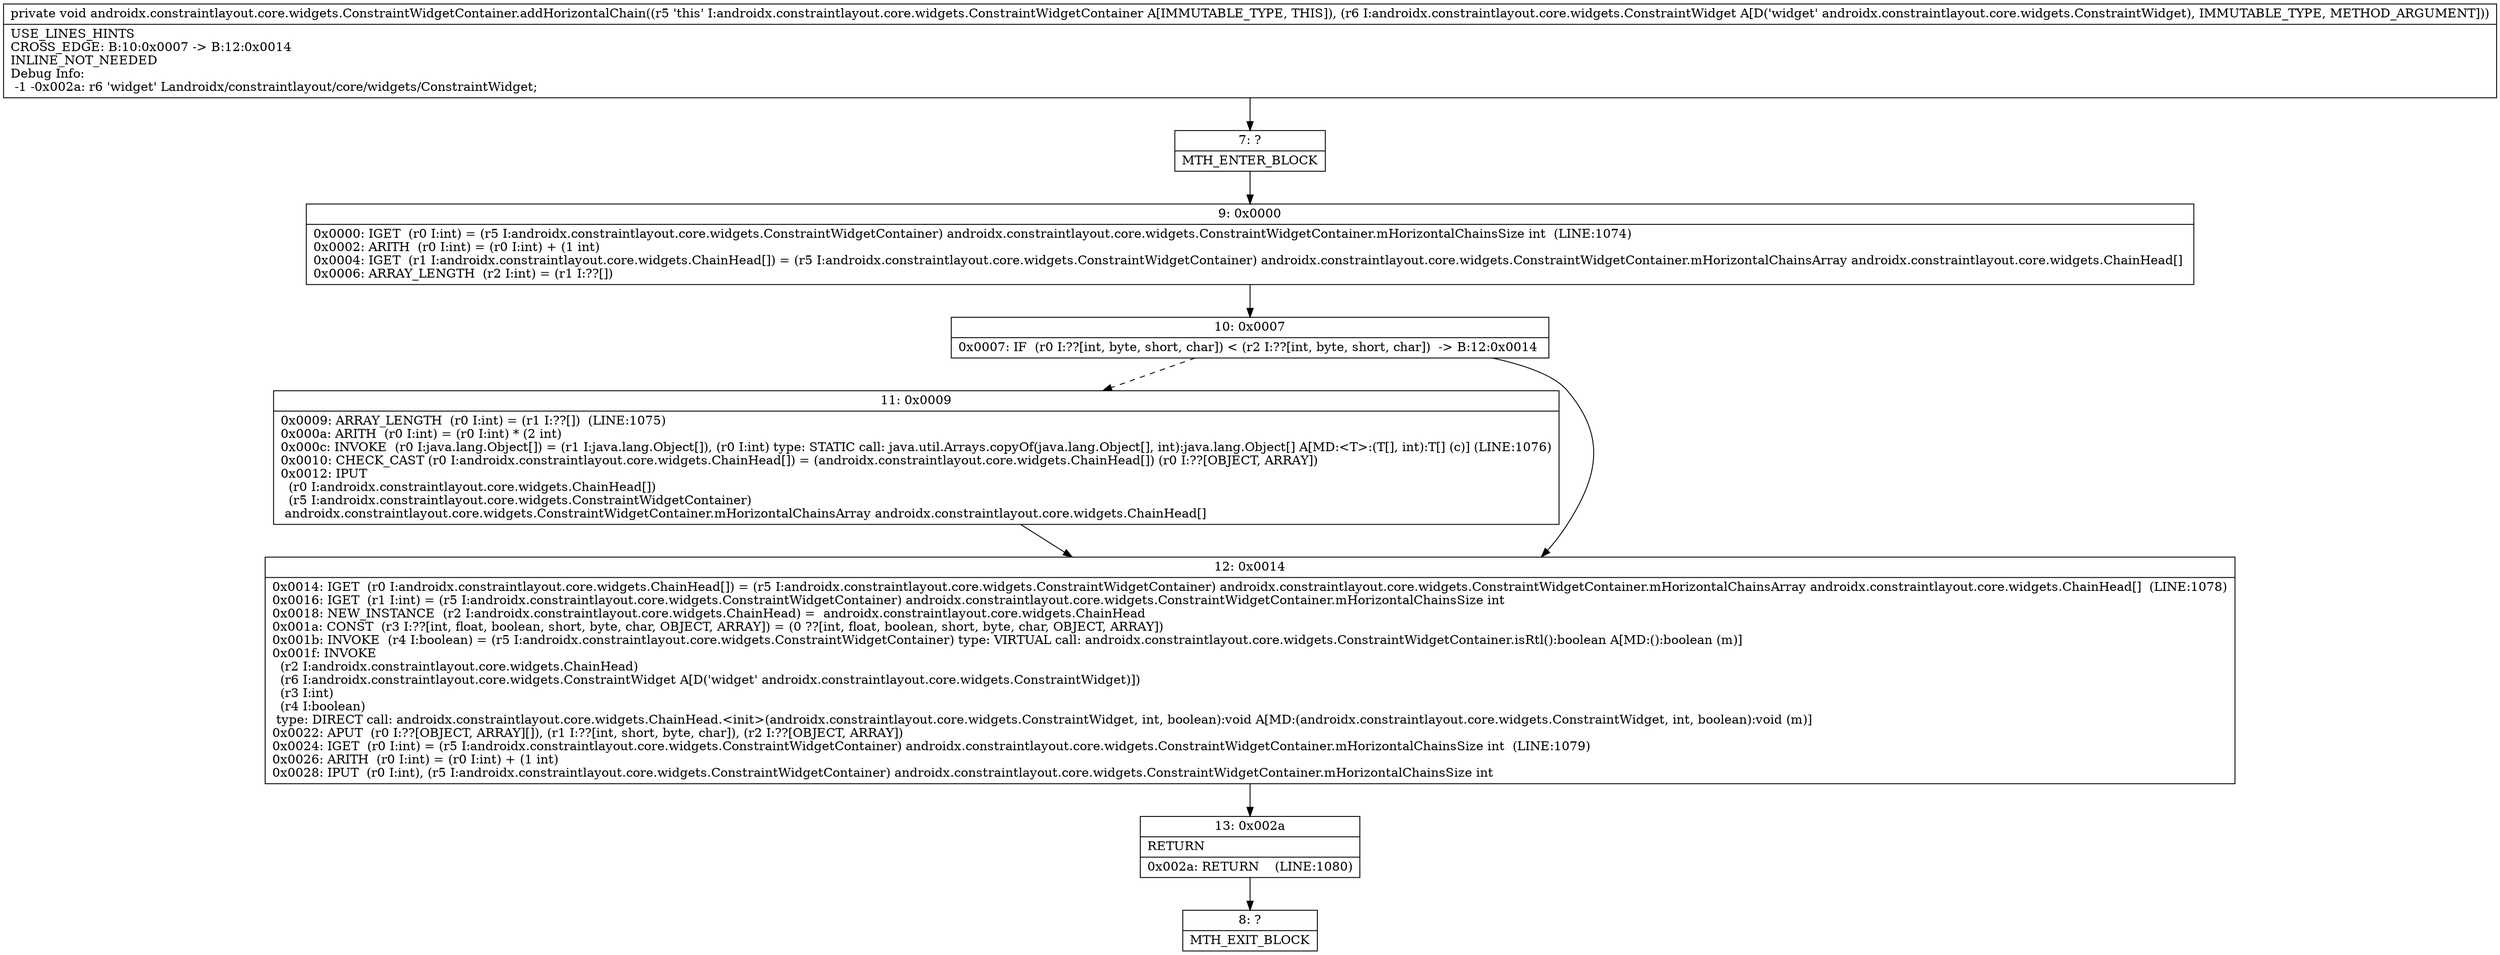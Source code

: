 digraph "CFG forandroidx.constraintlayout.core.widgets.ConstraintWidgetContainer.addHorizontalChain(Landroidx\/constraintlayout\/core\/widgets\/ConstraintWidget;)V" {
Node_7 [shape=record,label="{7\:\ ?|MTH_ENTER_BLOCK\l}"];
Node_9 [shape=record,label="{9\:\ 0x0000|0x0000: IGET  (r0 I:int) = (r5 I:androidx.constraintlayout.core.widgets.ConstraintWidgetContainer) androidx.constraintlayout.core.widgets.ConstraintWidgetContainer.mHorizontalChainsSize int  (LINE:1074)\l0x0002: ARITH  (r0 I:int) = (r0 I:int) + (1 int) \l0x0004: IGET  (r1 I:androidx.constraintlayout.core.widgets.ChainHead[]) = (r5 I:androidx.constraintlayout.core.widgets.ConstraintWidgetContainer) androidx.constraintlayout.core.widgets.ConstraintWidgetContainer.mHorizontalChainsArray androidx.constraintlayout.core.widgets.ChainHead[] \l0x0006: ARRAY_LENGTH  (r2 I:int) = (r1 I:??[]) \l}"];
Node_10 [shape=record,label="{10\:\ 0x0007|0x0007: IF  (r0 I:??[int, byte, short, char]) \< (r2 I:??[int, byte, short, char])  \-\> B:12:0x0014 \l}"];
Node_11 [shape=record,label="{11\:\ 0x0009|0x0009: ARRAY_LENGTH  (r0 I:int) = (r1 I:??[])  (LINE:1075)\l0x000a: ARITH  (r0 I:int) = (r0 I:int) * (2 int) \l0x000c: INVOKE  (r0 I:java.lang.Object[]) = (r1 I:java.lang.Object[]), (r0 I:int) type: STATIC call: java.util.Arrays.copyOf(java.lang.Object[], int):java.lang.Object[] A[MD:\<T\>:(T[], int):T[] (c)] (LINE:1076)\l0x0010: CHECK_CAST (r0 I:androidx.constraintlayout.core.widgets.ChainHead[]) = (androidx.constraintlayout.core.widgets.ChainHead[]) (r0 I:??[OBJECT, ARRAY]) \l0x0012: IPUT  \l  (r0 I:androidx.constraintlayout.core.widgets.ChainHead[])\l  (r5 I:androidx.constraintlayout.core.widgets.ConstraintWidgetContainer)\l androidx.constraintlayout.core.widgets.ConstraintWidgetContainer.mHorizontalChainsArray androidx.constraintlayout.core.widgets.ChainHead[] \l}"];
Node_12 [shape=record,label="{12\:\ 0x0014|0x0014: IGET  (r0 I:androidx.constraintlayout.core.widgets.ChainHead[]) = (r5 I:androidx.constraintlayout.core.widgets.ConstraintWidgetContainer) androidx.constraintlayout.core.widgets.ConstraintWidgetContainer.mHorizontalChainsArray androidx.constraintlayout.core.widgets.ChainHead[]  (LINE:1078)\l0x0016: IGET  (r1 I:int) = (r5 I:androidx.constraintlayout.core.widgets.ConstraintWidgetContainer) androidx.constraintlayout.core.widgets.ConstraintWidgetContainer.mHorizontalChainsSize int \l0x0018: NEW_INSTANCE  (r2 I:androidx.constraintlayout.core.widgets.ChainHead) =  androidx.constraintlayout.core.widgets.ChainHead \l0x001a: CONST  (r3 I:??[int, float, boolean, short, byte, char, OBJECT, ARRAY]) = (0 ??[int, float, boolean, short, byte, char, OBJECT, ARRAY]) \l0x001b: INVOKE  (r4 I:boolean) = (r5 I:androidx.constraintlayout.core.widgets.ConstraintWidgetContainer) type: VIRTUAL call: androidx.constraintlayout.core.widgets.ConstraintWidgetContainer.isRtl():boolean A[MD:():boolean (m)]\l0x001f: INVOKE  \l  (r2 I:androidx.constraintlayout.core.widgets.ChainHead)\l  (r6 I:androidx.constraintlayout.core.widgets.ConstraintWidget A[D('widget' androidx.constraintlayout.core.widgets.ConstraintWidget)])\l  (r3 I:int)\l  (r4 I:boolean)\l type: DIRECT call: androidx.constraintlayout.core.widgets.ChainHead.\<init\>(androidx.constraintlayout.core.widgets.ConstraintWidget, int, boolean):void A[MD:(androidx.constraintlayout.core.widgets.ConstraintWidget, int, boolean):void (m)]\l0x0022: APUT  (r0 I:??[OBJECT, ARRAY][]), (r1 I:??[int, short, byte, char]), (r2 I:??[OBJECT, ARRAY]) \l0x0024: IGET  (r0 I:int) = (r5 I:androidx.constraintlayout.core.widgets.ConstraintWidgetContainer) androidx.constraintlayout.core.widgets.ConstraintWidgetContainer.mHorizontalChainsSize int  (LINE:1079)\l0x0026: ARITH  (r0 I:int) = (r0 I:int) + (1 int) \l0x0028: IPUT  (r0 I:int), (r5 I:androidx.constraintlayout.core.widgets.ConstraintWidgetContainer) androidx.constraintlayout.core.widgets.ConstraintWidgetContainer.mHorizontalChainsSize int \l}"];
Node_13 [shape=record,label="{13\:\ 0x002a|RETURN\l|0x002a: RETURN    (LINE:1080)\l}"];
Node_8 [shape=record,label="{8\:\ ?|MTH_EXIT_BLOCK\l}"];
MethodNode[shape=record,label="{private void androidx.constraintlayout.core.widgets.ConstraintWidgetContainer.addHorizontalChain((r5 'this' I:androidx.constraintlayout.core.widgets.ConstraintWidgetContainer A[IMMUTABLE_TYPE, THIS]), (r6 I:androidx.constraintlayout.core.widgets.ConstraintWidget A[D('widget' androidx.constraintlayout.core.widgets.ConstraintWidget), IMMUTABLE_TYPE, METHOD_ARGUMENT]))  | USE_LINES_HINTS\lCROSS_EDGE: B:10:0x0007 \-\> B:12:0x0014\lINLINE_NOT_NEEDED\lDebug Info:\l  \-1 \-0x002a: r6 'widget' Landroidx\/constraintlayout\/core\/widgets\/ConstraintWidget;\l}"];
MethodNode -> Node_7;Node_7 -> Node_9;
Node_9 -> Node_10;
Node_10 -> Node_11[style=dashed];
Node_10 -> Node_12;
Node_11 -> Node_12;
Node_12 -> Node_13;
Node_13 -> Node_8;
}

